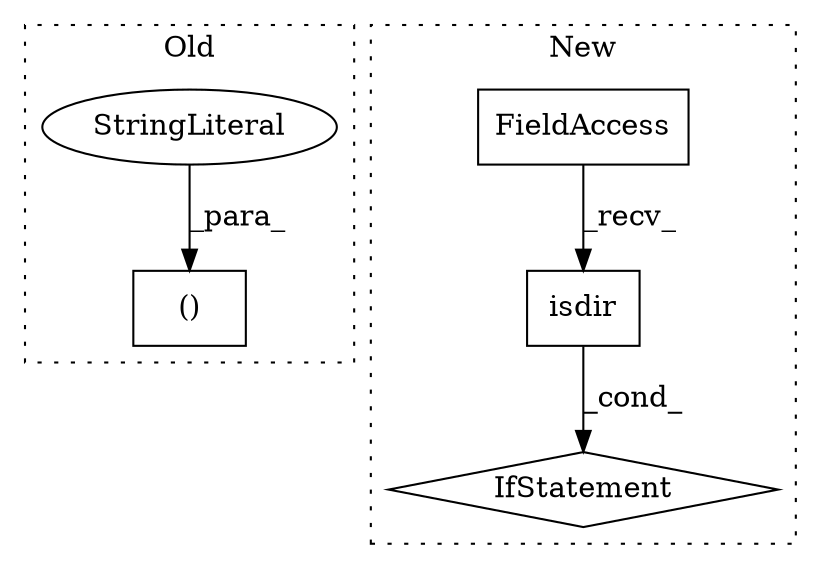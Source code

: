 digraph G {
subgraph cluster0 {
1 [label="()" a="106" s="3756" l="116" shape="box"];
5 [label="StringLiteral" a="45" s="3830" l="42" shape="ellipse"];
label = "Old";
style="dotted";
}
subgraph cluster1 {
2 [label="isdir" a="32" s="1447,1457" l="6,1" shape="box"];
3 [label="FieldAccess" a="22" s="1439" l="7" shape="box"];
4 [label="IfStatement" a="25" s="1434,1458" l="4,2" shape="diamond"];
label = "New";
style="dotted";
}
2 -> 4 [label="_cond_"];
3 -> 2 [label="_recv_"];
5 -> 1 [label="_para_"];
}